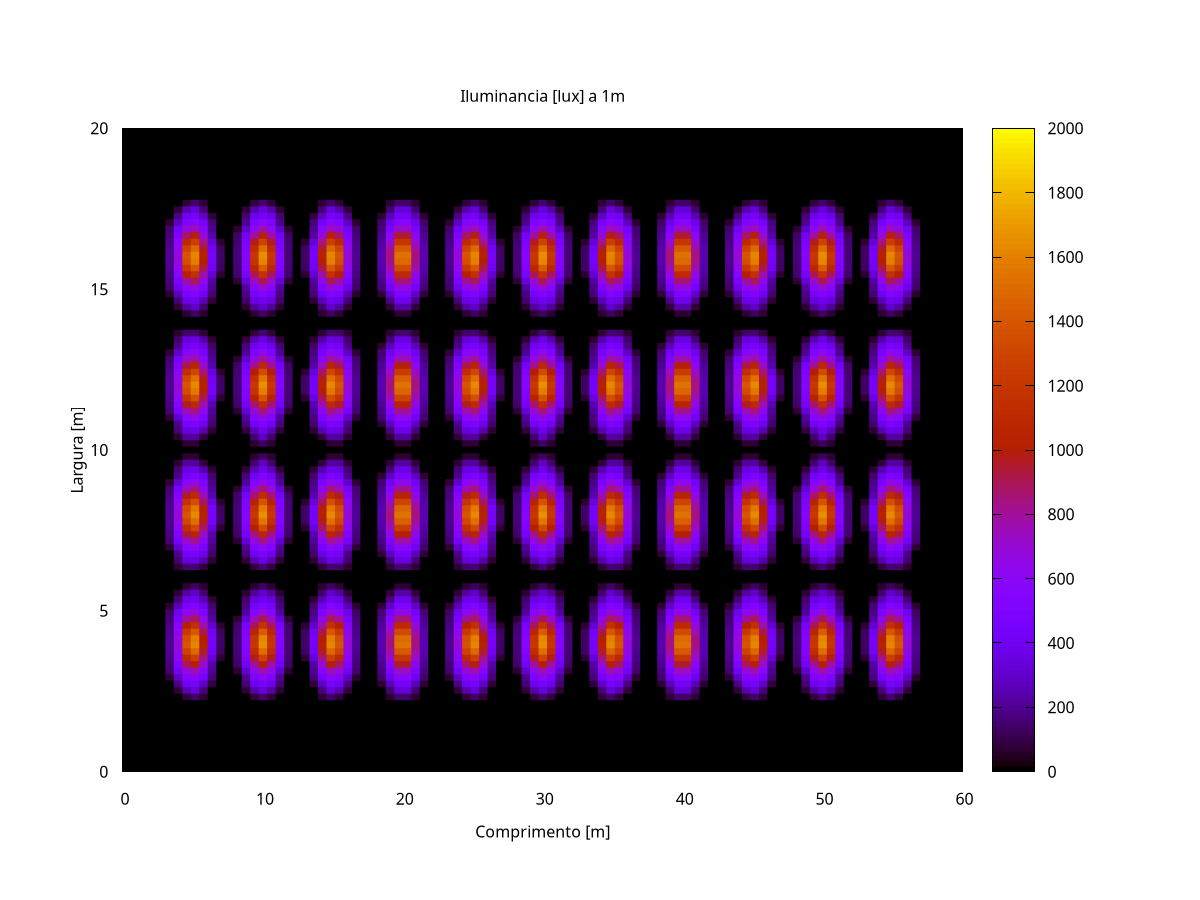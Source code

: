 #!/usr/bin/gnuplot

# Potencia de cada lampada -- [ W ]
P = 60

# Fluxo Luminoso / Potencia -- [ lm / W ]
flp = 100

# Angulo de Abertura (com a vertical) -- [ rad ]
alfa1 = 60 * ( pi / 180 ) 

# Angulo Solido de Abertura -- [ sr ]
asda = 2 * pi * ( cos( 0 ) - cos( alfa1 ) )
# 2 * pi * ( cos( alfa0 ) - cos( alfa1 ) ) = 2 * pi * ( cos(0) - cos(60) ) = 2 * pi * ( 1 - 0.5 )
# asda = pi

# Intensidade Luminosa Maxima -- [ cd ]
# Potencia * ( Fluxo Luminoso / Potencia ) / Angulo Solido de Abertura
Imax = P * flp / asda

# Angulo solido / Area -- [ sr / m2 ]
asa(x,y,z) = ( z / ( x**2 + y**2 + z**2 )**(1.5) )

# Intensidade Luminosa -- [ cd ]
il(x,y,z) = Imax * dl( atan( sqrt( x**2 + y**2 ) / z ) )

# Directividade da luz -- [ 0:1 ]
dl(alfa) = ( alfa < alfa1 ) ? 1 : 0

# Densidade do Fluxo Luminoso -- [ cd * sr / m2 ] = [ lm / m2 ] = [ lux ]
dfl(x,y,z) = il(x,y,z) * asa(x,y,z)

# Area a iluminar. -- 20 m de largura por 60 m de comprimento
L = 60
C = 20
set xrange [0:L]
set yrange [0:C]

# Pontos de luz.
ac = 2 # Altura do Chao

x1 = 4
x2 = 8
x3 = 12
x4 = 16

y1 = 5
y2 = 10
y3 = 15
y4 = 20
y5 = 25
y6 = 30
y7 = 35
y8 = 40
y9 = 45
y10 = 50
y11 = 55

## Soma Densidade do Fluxo Luminoso de todos os pontos de luz, apenas luz directa.
#dfld(x,y,z) = 0 \
# + dfl(x-x1,y-y1,z) + dfl(x-x2,y-y1,z) + dfl(x-x3,y-y1,z) + dfl(x-x4,y-y1,z) \
# + dfl(x-x1,y-y2,z) + dfl(x-x2,y-y2,z) + dfl(x-x3,y-y2,z) + dfl(x-x4,y-y2,z) \
# + dfl(x-x1,y-y3,z) + dfl(x-x2,y-y3,z) + dfl(x-x3,y-y3,z) + dfl(x-x4,y-y3,z) \
# + dfl(x-x1,y-y4,z) + dfl(x-x2,y-y4,z) + dfl(x-x3,y-y4,z) + dfl(x-x4,y-y4,z) \
# + dfl(x-x1,y-y5,z) + dfl(x-x2,y-y5,z) + dfl(x-x3,y-y5,z) + dfl(x-x4,y-y5,z) \
# + dfl(x-x1,y-y6,z) + dfl(x-x2,y-y6,z) + dfl(x-x3,y-y6,z) + dfl(x-x4,y-y6,z) \
# + dfl(x-x1,y-y7,z) + dfl(x-x2,y-y7,z) + dfl(x-x3,y-y7,z) + dfl(x-x4,y-y7,z) \
# + dfl(x-x1,y-y8,z) + dfl(x-x2,y-y8,z) + dfl(x-x3,y-y8,z) + dfl(x-x4,y-y8,z) \
# + dfl(x-x1,y-y9,z) + dfl(x-x2,y-y9,z) + dfl(x-x3,y-y9,z) + dfl(x-x4,y-y9,z) \
# + dfl(x-x1,y-y10,z) + dfl(x-x2,y-y10,z) + dfl(x-x3,y-y10,z) + dfl(x-x4,y-y10,z) \
# + dfl(x-x1,y-y11,z) + dfl(x-x2,y-y11,z) + dfl(x-x3,y-y11,z) + dfl(x-x4,y-y11,z) \
# + 0

# Soma Densidade do Fluxo Luminoso de todos os pontos de luz, e reflexoes das paredes.
# Indice de Reflexao das paredes -- [ 0:1 ]
ir = 0.0
dflt(x,y,z) = 0 \
 + dfl(x-x1,y-y1,z)  + dfl(x-x2,y-y1,z)  + dfl(x-x3,y-y1,z)  + dfl(x-x4,y-y1,z) \
 + dfl(x-x1,y-y2,z)  + dfl(x-x2,y-y2,z)  + dfl(x-x3,y-y2,z)  + dfl(x-x4,y-y2,z) \
 + dfl(x-x1,y-y3,z)  + dfl(x-x2,y-y3,z)  + dfl(x-x3,y-y3,z)  + dfl(x-x4,y-y3,z) \
 + dfl(x-x1,y-y4,z)  + dfl(x-x2,y-y4,z)  + dfl(x-x3,y-y4,z)  + dfl(x-x4,y-y4,z) \
 + dfl(x-x1,y-y5,z)  + dfl(x-x2,y-y5,z)  + dfl(x-x3,y-y5,z)  + dfl(x-x4,y-y5,z) \
 + dfl(x-x1,y-y6,z)  + dfl(x-x2,y-y6,z)  + dfl(x-x3,y-y6,z)  + dfl(x-x4,y-y6,z) \
 + dfl(x-x1,y-y7,z)  + dfl(x-x2,y-y7,z)  + dfl(x-x3,y-y7,z)  + dfl(x-x4,y-y7,z) \
 + dfl(x-x1,y-y8,z)  + dfl(x-x2,y-y8,z)  + dfl(x-x3,y-y8,z)  + dfl(x-x4,y-y8,z) \
 + dfl(x-x1,y-y9,z)  + dfl(x-x2,y-y9,z)  + dfl(x-x3,y-y9,z)  + dfl(x-x4,y-y9,z) \
 + dfl(x-x1,y-y10,z) + dfl(x-x2,y-y10,z) + dfl(x-x3,y-y10,z) + dfl(x-x4,y-y10,z) \
 + dfl(x-x1,y-y11,z) + dfl(x-x2,y-y11,z) + dfl(x-x3,y-y11,z) + dfl(x-x4,y-y11,z) \
 + 0 + ir * ( \
 + dfl(x-L-x1,y-y1,z)  + dfl(x-L-x2,y-y1,z)  + dfl(x-L-x3,y-y1,z)  + dfl(x-L-x4,y-y1,z) \
 + dfl(x-L-x1,y-y2,z)  + dfl(x-L-x2,y-y2,z)  + dfl(x-L-x3,y-y2,z)  + dfl(x-L-x4,y-y2,z) \
 + dfl(x-L-x1,y-y3,z)  + dfl(x-L-x2,y-y3,z)  + dfl(x-L-x3,y-y3,z)  + dfl(x-L-x4,y-y3,z) \
 + dfl(x-L-x1,y-y4,z)  + dfl(x-L-x2,y-y4,z)  + dfl(x-L-x3,y-y4,z)  + dfl(x-L-x4,y-y4,z) \
 + dfl(x-L-x1,y-y5,z)  + dfl(x-L-x2,y-y5,z)  + dfl(x-L-x3,y-y5,z)  + dfl(x-L-x4,y-y5,z) \
 + dfl(x-L-x1,y-y6,z)  + dfl(x-L-x2,y-y6,z)  + dfl(x-L-x3,y-y6,z)  + dfl(x-L-x4,y-y6,z) \
 + dfl(x-L-x1,y-y7,z)  + dfl(x-L-x2,y-y7,z)  + dfl(x-L-x3,y-y7,z)  + dfl(x-L-x4,y-y7,z) \
 + dfl(x-L-x1,y-y8,z)  + dfl(x-L-x2,y-y8,z)  + dfl(x-L-x3,y-y8,z)  + dfl(x-L-x4,y-y8,z) \
 + dfl(x-L-x1,y-y9,z)  + dfl(x-L-x2,y-y9,z)  + dfl(x-L-x3,y-y9,z)  + dfl(x-L-x4,y-y9,z) \
 + dfl(x-L-x1,y-y10,z) + dfl(x-L-x2,y-y10,z) + dfl(x-L-x3,y-y10,z) + dfl(x-L-x4,y-y10,z) \
 + dfl(x-L-x1,y-y11,z) + dfl(x-L-x2,y-y11,z) + dfl(x-L-x3,y-y11,z) + dfl(x-L-x4,y-y11,z) \
 + 0 \
 + dfl(x+L-x1,y-y1,z)  + dfl(x+L-x2,y-y1,z)  + dfl(x+L-x3,y-y1,z)  + dfl(x+L-x4,y-y1,z) \
 + dfl(x+L-x1,y-y2,z)  + dfl(x+L-x2,y-y2,z)  + dfl(x+L-x3,y-y2,z)  + dfl(x+L-x4,y-y2,z) \
 + dfl(x+L-x1,y-y3,z)  + dfl(x+L-x2,y-y3,z)  + dfl(x+L-x3,y-y3,z)  + dfl(x+L-x4,y-y3,z) \
 + dfl(x+L-x1,y-y4,z)  + dfl(x+L-x2,y-y4,z)  + dfl(x+L-x3,y-y4,z)  + dfl(x+L-x4,y-y4,z) \
 + dfl(x+L-x1,y-y5,z)  + dfl(x+L-x2,y-y5,z)  + dfl(x+L-x3,y-y5,z)  + dfl(x+L-x4,y-y5,z) \
 + dfl(x+L-x1,y-y6,z)  + dfl(x+L-x2,y-y6,z)  + dfl(x+L-x3,y-y6,z)  + dfl(x+L-x4,y-y6,z) \
 + dfl(x+L-x1,y-y7,z)  + dfl(x+L-x2,y-y7,z)  + dfl(x+L-x3,y-y7,z)  + dfl(x+L-x4,y-y7,z) \
 + dfl(x+L-x1,y-y8,z)  + dfl(x+L-x2,y-y8,z)  + dfl(x+L-x3,y-y8,z)  + dfl(x+L-x4,y-y8,z) \
 + dfl(x+L-x1,y-y9,z)  + dfl(x+L-x2,y-y9,z)  + dfl(x+L-x3,y-y9,z)  + dfl(x+L-x4,y-y9,z) \
 + dfl(x+L-x1,y-y10,z) + dfl(x+L-x2,y-y10,z) + dfl(x+L-x3,y-y10,z) + dfl(x+L-x4,y-y10,z) \
 + dfl(x+L-x1,y-y11,z) + dfl(x+L-x2,y-y11,z) + dfl(x+L-x3,y-y11,z) + dfl(x+L-x4,y-y11,z) \
 + 0 \
 + dfl(x-x1,y-C-y1,z)  + dfl(x-x2,y-C-y1,z)  + dfl(x-x3,y-C-y1,z)  + dfl(x-x4,y-C-y1,z) \
 + dfl(x-x1,y-C-y2,z)  + dfl(x-x2,y-C-y2,z)  + dfl(x-x3,y-C-y2,z)  + dfl(x-x4,y-C-y2,z) \
 + dfl(x-x1,y-C-y3,z)  + dfl(x-x2,y-C-y3,z)  + dfl(x-x3,y-C-y3,z)  + dfl(x-x4,y-C-y3,z) \
 + dfl(x-x1,y-C-y4,z)  + dfl(x-x2,y-C-y4,z)  + dfl(x-x3,y-C-y4,z)  + dfl(x-x4,y-C-y4,z) \
 + dfl(x-x1,y-C-y5,z)  + dfl(x-x2,y-C-y5,z)  + dfl(x-x3,y-C-y5,z)  + dfl(x-x4,y-C-y5,z) \
 + dfl(x-x1,y-C-y6,z)  + dfl(x-x2,y-C-y6,z)  + dfl(x-x3,y-C-y6,z)  + dfl(x-x4,y-C-y6,z) \
 + dfl(x-x1,y-C-y7,z)  + dfl(x-x2,y-C-y7,z)  + dfl(x-x3,y-C-y7,z)  + dfl(x-x4,y-C-y7,z) \
 + dfl(x-x1,y-C-y8,z)  + dfl(x-x2,y-C-y8,z)  + dfl(x-x3,y-C-y8,z)  + dfl(x-x4,y-C-y8,z) \
 + dfl(x-x1,y-C-y9,z)  + dfl(x-x2,y-C-y9,z)  + dfl(x-x3,y-C-y9,z)  + dfl(x-x4,y-C-y9,z) \
 + dfl(x-x1,y-C-y10,z) + dfl(x-x2,y-C-y10,z) + dfl(x-x3,y-C-y10,z) + dfl(x-x4,y-C-y10,z) \
 + dfl(x-x1,y-C-y11,z) + dfl(x-x2,y-C-y11,z) + dfl(x-x3,y-C-y11,z) + dfl(x-x4,y-C-y11,z) \
 + 0 \
 + dfl(x-x1,y+C-y1,z)  + dfl(x-x2,y+C-y1,z)  + dfl(x-x3,y+C-y1,z)  + dfl(x-x4,y+C-y1,z) \
 + dfl(x-x1,y+C-y2,z)  + dfl(x-x2,y+C-y2,z)  + dfl(x-x3,y+C-y2,z)  + dfl(x-x4,y+C-y2,z) \
 + dfl(x-x1,y+C-y3,z)  + dfl(x-x2,y+C-y3,z)  + dfl(x-x3,y+C-y3,z)  + dfl(x-x4,y+C-y3,z) \
 + dfl(x-x1,y+C-y4,z)  + dfl(x-x2,y+C-y4,z)  + dfl(x-x3,y+C-y4,z)  + dfl(x-x4,y+C-y4,z) \
 + dfl(x-x1,y+C-y5,z)  + dfl(x-x2,y+C-y5,z)  + dfl(x-x3,y+C-y5,z)  + dfl(x-x4,y+C-y5,z) \
 + dfl(x-x1,y+C-y6,z)  + dfl(x-x2,y+C-y6,z)  + dfl(x-x3,y+C-y6,z)  + dfl(x-x4,y+C-y6,z) \
 + dfl(x-x1,y+C-y7,z)  + dfl(x-x2,y+C-y7,z)  + dfl(x-x3,y+C-y7,z)  + dfl(x-x4,y+C-y7,z) \
 + dfl(x-x1,y+C-y8,z)  + dfl(x-x2,y+C-y8,z)  + dfl(x-x3,y+C-y8,z)  + dfl(x-x4,y+C-y8,z) \
 + dfl(x-x1,y+C-y9,z)  + dfl(x-x2,y+C-y9,z)  + dfl(x-x3,y+C-y9,z)  + dfl(x-x4,y+C-y9,z) \
 + dfl(x-x1,y+C-y10,z) + dfl(x-x2,y+C-y10,z) + dfl(x-x3,y+C-y10,z) + dfl(x-x4,y+C-y10,z) \
 + dfl(x-x1,y+C-y11,z) + dfl(x-x2,y+C-y11,z) + dfl(x-x3,y+C-y11,z) + dfl(x-x4,y+C-y11,z) \
 + 0 )


# Titulo do grafico.
set xlabel "Comprimento [m]"
set ylabel "Largura [m]"

# Resolucao x,y dos pontos.
set sample 100
set isosample 100

# Mostrar grafico 3d com superficie a cores.
#set pm3d
# Mostrar grafico 2d com superficie a cores.
set pm3d map

# Obter uma tabela com os valores calculados.
#set table "resultados.txt"

# Obter uma figura com o grafico.
set term png size 1200, 400

set title "Iluminancia [lux] a 1m"
set output "res1.png"
splot dflt(y,x,1)

set title "Iluminancia [lux] a 2m"
set output "res2.png"
splot dflt(y,x,2)

set title "Iluminancia [lux] a 3m"
set output "res3.png"
splot dflt(y,x,3)

set title "Iluminancia [lux] a 4m"
set output "res4.png"
splot dflt(y,x,4)

# EOF
